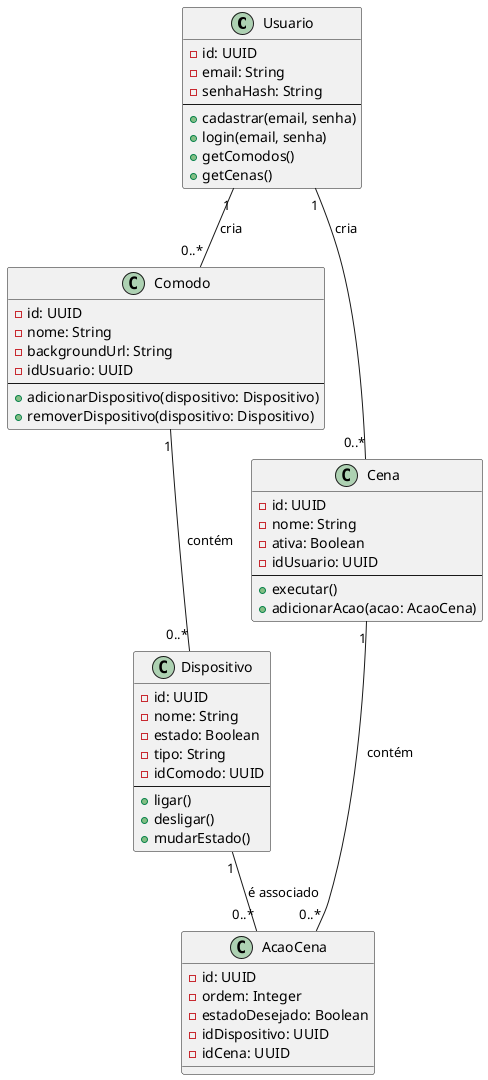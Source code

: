 @startuml
class Usuario {
  - id: UUID
  - email: String
  - senhaHash: String
  --
  + cadastrar(email, senha)
  + login(email, senha)
  + getComodos()
  + getCenas()
}

class Comodo {
  - id: UUID
  - nome: String
  - backgroundUrl: String
  - idUsuario: UUID
  --
  + adicionarDispositivo(dispositivo: Dispositivo)
  + removerDispositivo(dispositivo: Dispositivo)
}

class Dispositivo {
  - id: UUID
  - nome: String
  - estado: Boolean
  - tipo: String
  - idComodo: UUID
  --
  + ligar()
  + desligar()
  + mudarEstado()
}

class Cena {
  - id: UUID
  - nome: String
  - ativa: Boolean
  - idUsuario: UUID
  --
  + executar()
  + adicionarAcao(acao: AcaoCena)
}

class AcaoCena {
  - id: UUID
  - ordem: Integer
  - estadoDesejado: Boolean
  - idDispositivo: UUID
  - idCena: UUID
}

Usuario "1" -- "0..*" Comodo : cria
Usuario "1" -- "0..*" Cena : cria
Comodo "1" -- "0..*" Dispositivo : contém
Cena "1" -- "0..*" AcaoCena : contém
Dispositivo "1" -- "0..*" AcaoCena : é associado
@enduml